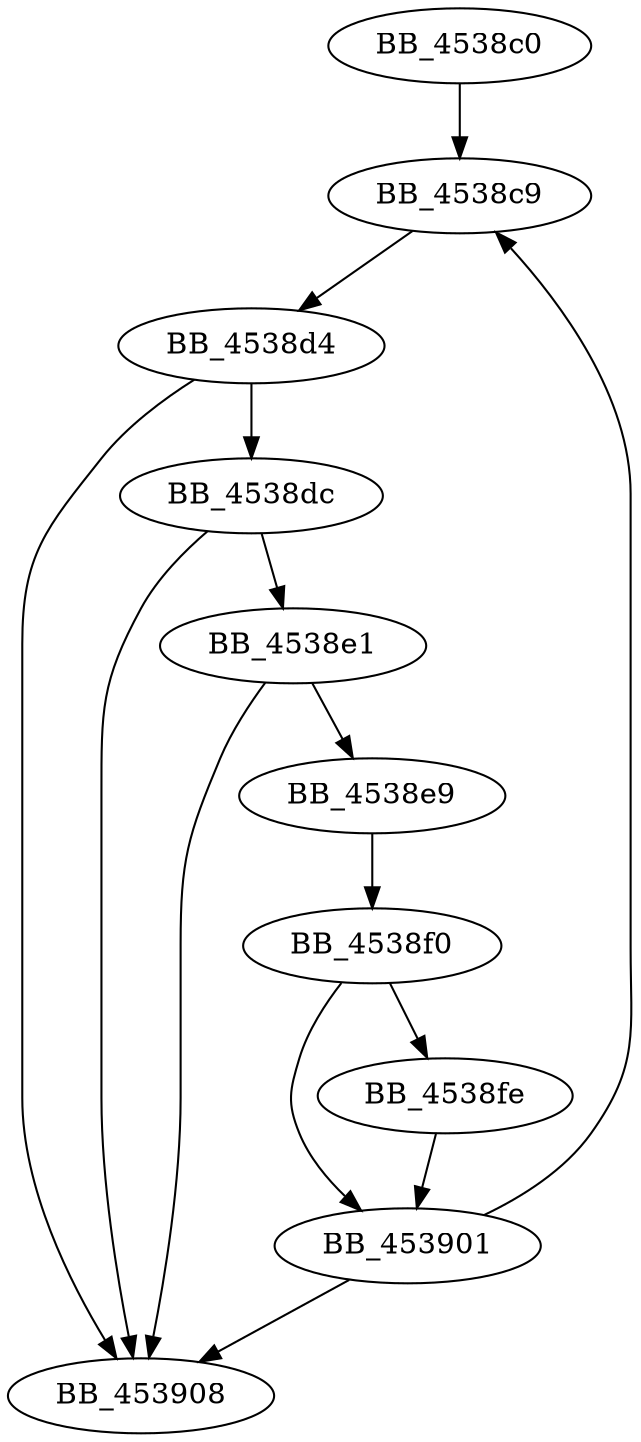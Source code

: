 DiGraph sub_4538C0{
BB_4538c0->BB_4538c9
BB_4538c9->BB_4538d4
BB_4538d4->BB_4538dc
BB_4538d4->BB_453908
BB_4538dc->BB_4538e1
BB_4538dc->BB_453908
BB_4538e1->BB_4538e9
BB_4538e1->BB_453908
BB_4538e9->BB_4538f0
BB_4538f0->BB_4538fe
BB_4538f0->BB_453901
BB_4538fe->BB_453901
BB_453901->BB_4538c9
BB_453901->BB_453908
}
